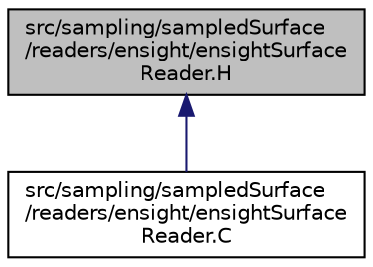 digraph "src/sampling/sampledSurface/readers/ensight/ensightSurfaceReader.H"
{
  bgcolor="transparent";
  edge [fontname="Helvetica",fontsize="10",labelfontname="Helvetica",labelfontsize="10"];
  node [fontname="Helvetica",fontsize="10",shape=record];
  Node1 [label="src/sampling/sampledSurface\l/readers/ensight/ensightSurface\lReader.H",height=0.2,width=0.4,color="black", fillcolor="grey75", style="filled" fontcolor="black"];
  Node1 -> Node2 [dir="back",color="midnightblue",fontsize="10",style="solid",fontname="Helvetica"];
  Node2 [label="src/sampling/sampledSurface\l/readers/ensight/ensightSurface\lReader.C",height=0.2,width=0.4,color="black",URL="$ensightSurfaceReader_8C.html"];
}
